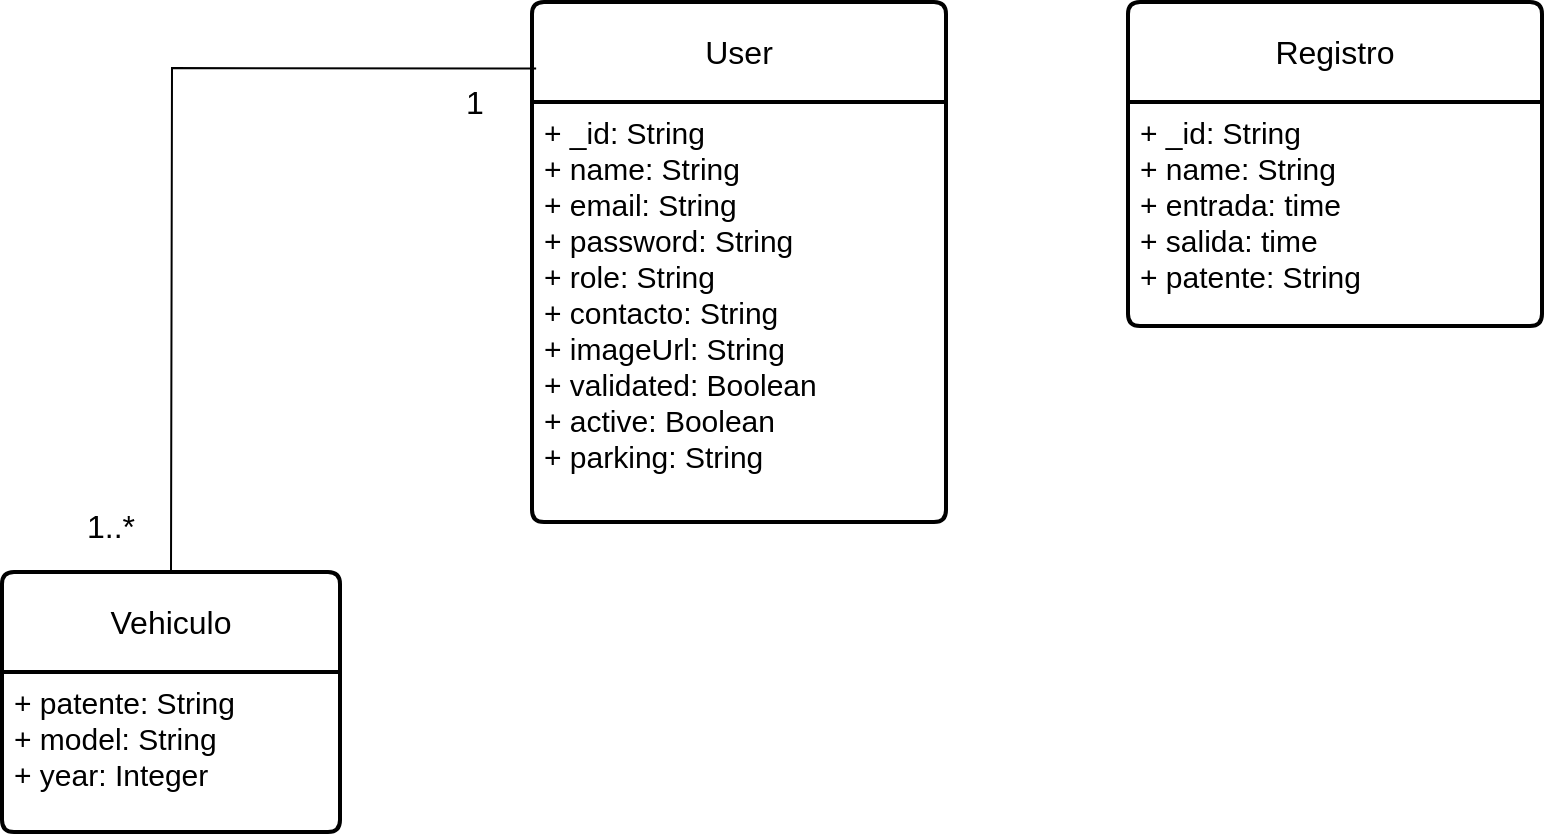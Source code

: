 <mxfile version="21.7.5" type="device">
  <diagram id="C5RBs43oDa-KdzZeNtuy" name="Page-1">
    <mxGraphModel dx="1410" dy="1287" grid="0" gridSize="10" guides="1" tooltips="1" connect="1" arrows="1" fold="1" page="0" pageScale="1" pageWidth="827" pageHeight="1169" math="0" shadow="0">
      <root>
        <mxCell id="WIyWlLk6GJQsqaUBKTNV-0" />
        <mxCell id="WIyWlLk6GJQsqaUBKTNV-1" parent="WIyWlLk6GJQsqaUBKTNV-0" />
        <mxCell id="7lWt7Oobpny16P7_ob1F-6" value="1" style="text;html=1;align=center;verticalAlign=middle;resizable=0;points=[];autosize=1;strokeColor=none;fillColor=none;fontSize=16;" parent="WIyWlLk6GJQsqaUBKTNV-1" vertex="1">
          <mxGeometry x="320" y="-120" width="27" height="31" as="geometry" />
        </mxCell>
        <mxCell id="7lWt7Oobpny16P7_ob1F-7" value="1..*" style="text;html=1;align=center;verticalAlign=middle;resizable=0;points=[];autosize=1;strokeColor=none;fillColor=none;fontSize=16;" parent="WIyWlLk6GJQsqaUBKTNV-1" vertex="1">
          <mxGeometry x="131" y="92" width="41" height="31" as="geometry" />
        </mxCell>
        <mxCell id="McCHbdvtKr-xjQ_57FsD-1" value="&lt;font style=&quot;font-size: 16px;&quot;&gt;User&lt;/font&gt;" style="swimlane;childLayout=stackLayout;horizontal=1;startSize=50;horizontalStack=0;rounded=1;fontSize=14;fontStyle=0;strokeWidth=2;resizeParent=0;resizeLast=1;shadow=0;dashed=0;align=center;arcSize=4;whiteSpace=wrap;html=1;" parent="WIyWlLk6GJQsqaUBKTNV-1" vertex="1">
          <mxGeometry x="363" y="-154" width="207" height="260" as="geometry" />
        </mxCell>
        <mxCell id="McCHbdvtKr-xjQ_57FsD-2" value="&lt;font style=&quot;font-size: 15px;&quot;&gt;+ _id: String&lt;br&gt;+ name: String&lt;br&gt;+ email: String&lt;br&gt;+ password: String&lt;br&gt;+ role: String&lt;br&gt;+ contacto: String&lt;br&gt;+ imageUrl: String&lt;br&gt;+ validated: Boolean&lt;br&gt;+ active: Boolean&lt;br&gt;+ parking: String&lt;br&gt;&lt;/font&gt;" style="align=left;strokeColor=none;fillColor=none;spacingLeft=4;fontSize=12;verticalAlign=top;resizable=0;rotatable=0;part=1;html=1;" parent="McCHbdvtKr-xjQ_57FsD-1" vertex="1">
          <mxGeometry y="50" width="207" height="210" as="geometry" />
        </mxCell>
        <mxCell id="McCHbdvtKr-xjQ_57FsD-8" style="edgeStyle=none;rounded=0;orthogonalLoop=1;jettySize=auto;html=1;exitX=0.5;exitY=0;exitDx=0;exitDy=0;entryX=0.01;entryY=0.128;entryDx=0;entryDy=0;entryPerimeter=0;fontSize=12;startSize=8;endSize=8;endArrow=none;endFill=0;" parent="WIyWlLk6GJQsqaUBKTNV-1" source="McCHbdvtKr-xjQ_57FsD-6" target="McCHbdvtKr-xjQ_57FsD-1" edge="1">
          <mxGeometry relative="1" as="geometry">
            <Array as="points">
              <mxPoint x="183" y="-121" />
            </Array>
          </mxGeometry>
        </mxCell>
        <mxCell id="McCHbdvtKr-xjQ_57FsD-6" value="&lt;font style=&quot;font-size: 16px;&quot;&gt;Vehiculo&lt;/font&gt;" style="swimlane;childLayout=stackLayout;horizontal=1;startSize=50;horizontalStack=0;rounded=1;fontSize=14;fontStyle=0;strokeWidth=2;resizeParent=0;resizeLast=1;shadow=0;dashed=0;align=center;arcSize=4;whiteSpace=wrap;html=1;" parent="WIyWlLk6GJQsqaUBKTNV-1" vertex="1">
          <mxGeometry x="98" y="131" width="169" height="130" as="geometry" />
        </mxCell>
        <mxCell id="McCHbdvtKr-xjQ_57FsD-7" value="&lt;font style=&quot;font-size: 15px;&quot;&gt;+ patente: String&lt;br&gt;+ model: String&lt;br&gt;+ year: Integer&lt;br&gt;&lt;/font&gt;" style="align=left;strokeColor=none;fillColor=none;spacingLeft=4;fontSize=12;verticalAlign=top;resizable=0;rotatable=0;part=1;html=1;" parent="McCHbdvtKr-xjQ_57FsD-6" vertex="1">
          <mxGeometry y="50" width="169" height="80" as="geometry" />
        </mxCell>
        <mxCell id="McCHbdvtKr-xjQ_57FsD-16" value="&lt;font style=&quot;font-size: 16px;&quot;&gt;Registro&lt;/font&gt;" style="swimlane;childLayout=stackLayout;horizontal=1;startSize=50;horizontalStack=0;rounded=1;fontSize=14;fontStyle=0;strokeWidth=2;resizeParent=0;resizeLast=1;shadow=0;dashed=0;align=center;arcSize=4;whiteSpace=wrap;html=1;" parent="WIyWlLk6GJQsqaUBKTNV-1" vertex="1">
          <mxGeometry x="661" y="-154" width="207" height="162" as="geometry" />
        </mxCell>
        <mxCell id="McCHbdvtKr-xjQ_57FsD-17" value="&lt;font style=&quot;font-size: 15px;&quot;&gt;+ _id: String&lt;br&gt;+ name: String&lt;br&gt;+ entrada: time&lt;br&gt;+ salida: time&lt;br&gt;+ patente: String&lt;br&gt;&lt;br&gt;&lt;/font&gt;" style="align=left;strokeColor=none;fillColor=none;spacingLeft=4;fontSize=12;verticalAlign=top;resizable=0;rotatable=0;part=1;html=1;" parent="McCHbdvtKr-xjQ_57FsD-16" vertex="1">
          <mxGeometry y="50" width="207" height="112" as="geometry" />
        </mxCell>
      </root>
    </mxGraphModel>
  </diagram>
</mxfile>
